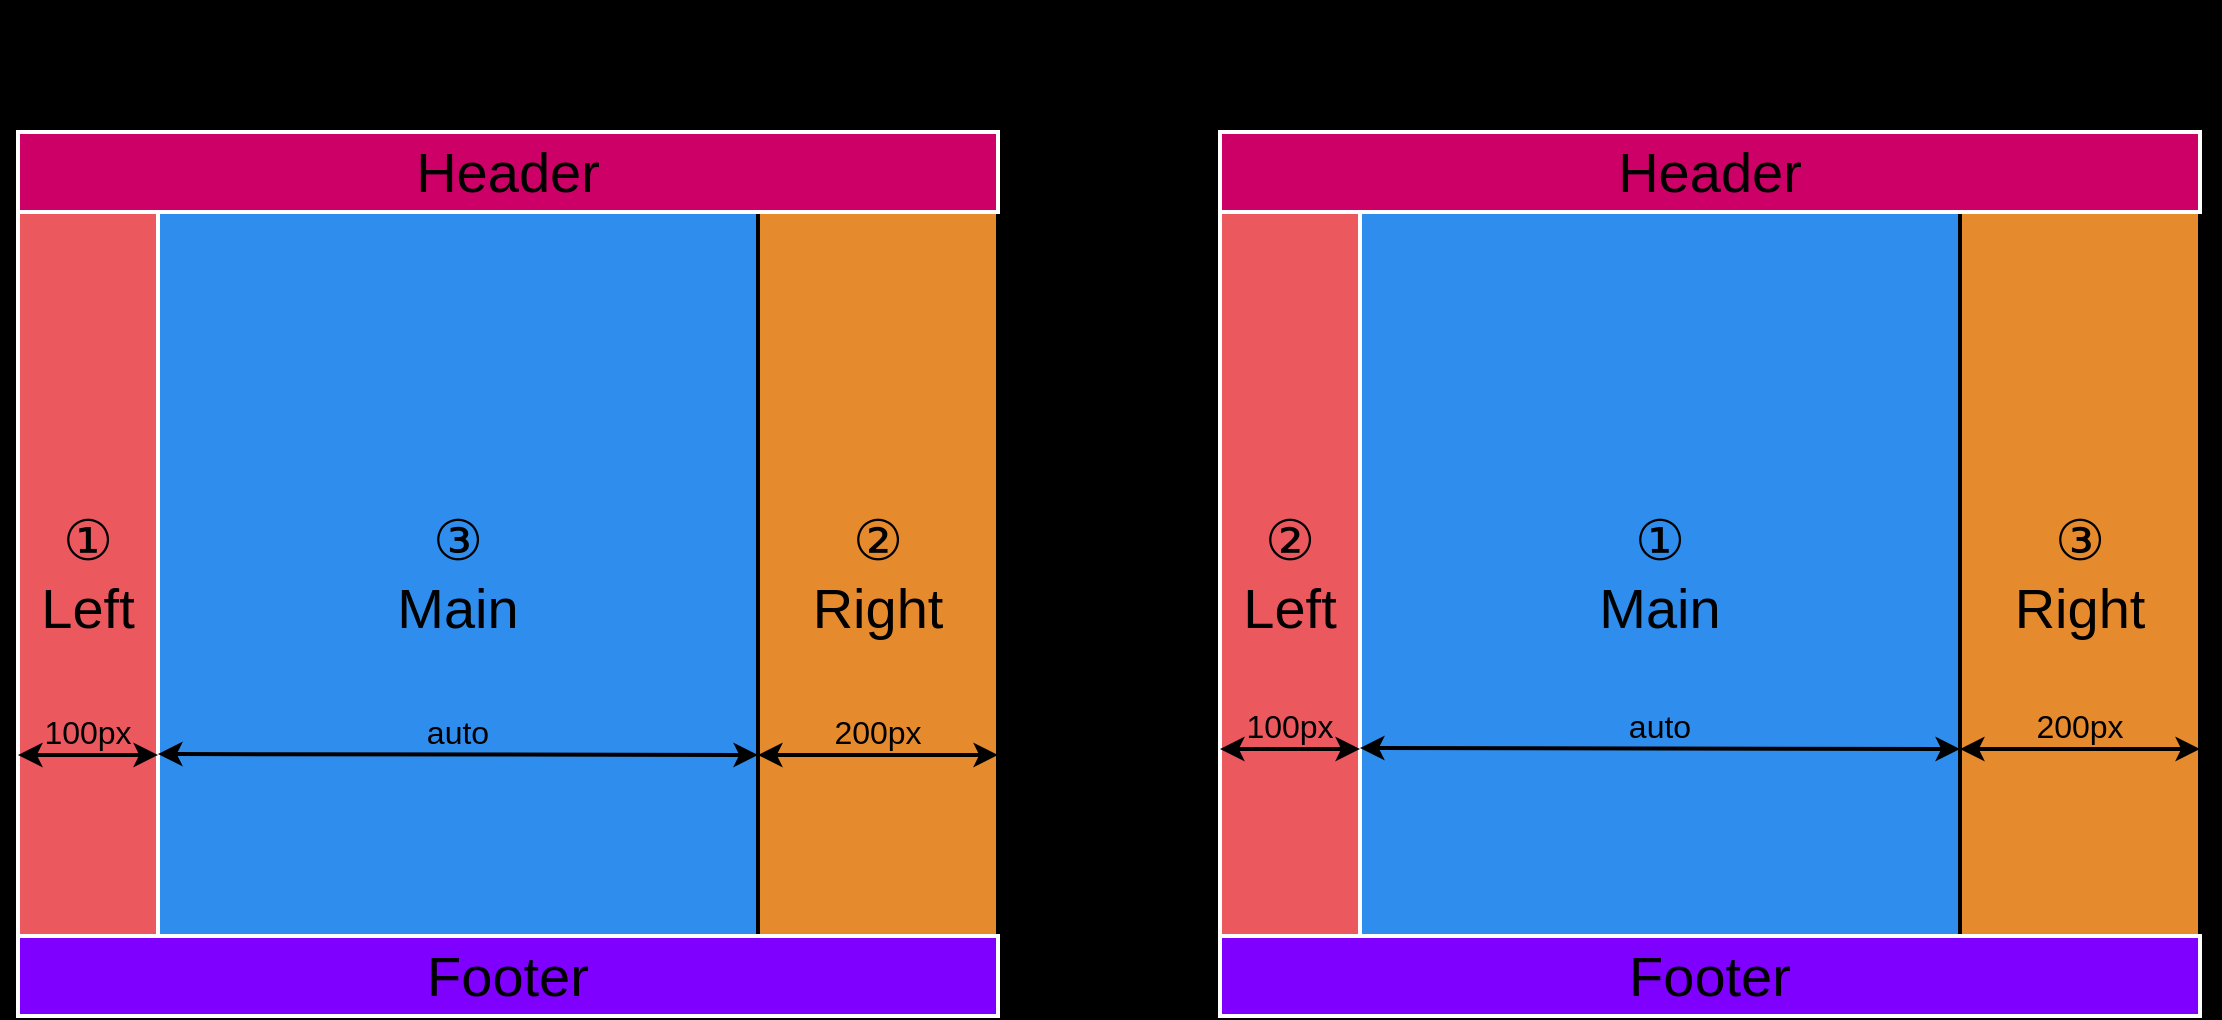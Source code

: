 <mxfile version="18.0.1" type="device"><diagram id="D2GMJwe04mmwSIWsyuYo" name="第 1 页"><mxGraphModel dx="2427" dy="1584" grid="0" gridSize="10" guides="1" tooltips="1" connect="1" arrows="1" fold="1" page="0" pageScale="1" pageWidth="1600" pageHeight="900" background="#000000" math="0" shadow="0"><root><mxCell id="0"/><mxCell id="1" parent="0"/><mxCell id="TPwzMzf4kAiKU-L_Dt64-2" value="&lt;font style=&quot;font-size: 28px;&quot;&gt;①&lt;br&gt;Left&lt;/font&gt;" style="rounded=0;whiteSpace=wrap;html=1;fillColor=#EB595F;strokeWidth=2;strokeColor=#FFFFFF;" vertex="1" parent="1"><mxGeometry x="160" y="120" width="70" height="362" as="geometry"/></mxCell><mxCell id="TPwzMzf4kAiKU-L_Dt64-3" value="&lt;font style=&quot;font-size: 28px;&quot;&gt;③&lt;br&gt;Main&lt;/font&gt;" style="rounded=0;whiteSpace=wrap;html=1;fillColor=#2F8EED;strokeWidth=2;gradientColor=none;strokeColor=#FFFFFF;" vertex="1" parent="1"><mxGeometry x="230" y="120" width="300" height="362" as="geometry"/></mxCell><mxCell id="TPwzMzf4kAiKU-L_Dt64-4" value="&lt;font style=&quot;font-size: 28px;&quot;&gt;②&lt;br&gt;Right&lt;/font&gt;" style="rounded=0;whiteSpace=wrap;html=1;fillColor=#E68A2E;strokeWidth=2;" vertex="1" parent="1"><mxGeometry x="530" y="120" width="120" height="362" as="geometry"/></mxCell><mxCell id="TPwzMzf4kAiKU-L_Dt64-6" value="&lt;font style=&quot;font-size: 34px;&quot;&gt;流体布局&lt;/font&gt;" style="text;html=1;strokeColor=none;fillColor=none;align=center;verticalAlign=middle;whiteSpace=wrap;rounded=0;fontSize=28;" vertex="1" parent="1"><mxGeometry x="329" y="20" width="142" height="30" as="geometry"/></mxCell><mxCell id="TPwzMzf4kAiKU-L_Dt64-7" value="&lt;font style=&quot;font-size: 28px;&quot;&gt;②&lt;br&gt;Left&lt;/font&gt;" style="rounded=0;whiteSpace=wrap;html=1;fillColor=#EB595F;strokeWidth=2;strokeColor=#FFFFFF;" vertex="1" parent="1"><mxGeometry x="761" y="120" width="70" height="362" as="geometry"/></mxCell><mxCell id="TPwzMzf4kAiKU-L_Dt64-8" value="&lt;font style=&quot;font-size: 28px;&quot;&gt;①&lt;br&gt;Main&lt;/font&gt;" style="rounded=0;whiteSpace=wrap;html=1;fillColor=#2F8EED;strokeWidth=2;gradientColor=none;strokeColor=#FFFFFF;" vertex="1" parent="1"><mxGeometry x="831" y="120" width="300" height="362" as="geometry"/></mxCell><mxCell id="TPwzMzf4kAiKU-L_Dt64-9" value="&lt;font style=&quot;font-size: 28px;&quot;&gt;③&lt;br&gt;Right&lt;/font&gt;" style="rounded=0;whiteSpace=wrap;html=1;fillColor=#E68A2E;strokeWidth=2;" vertex="1" parent="1"><mxGeometry x="1131" y="120" width="120" height="362" as="geometry"/></mxCell><mxCell id="TPwzMzf4kAiKU-L_Dt64-10" value="&lt;font style=&quot;font-size: 34px;&quot;&gt;圣杯布局&lt;/font&gt;" style="text;html=1;strokeColor=none;fillColor=none;align=center;verticalAlign=middle;whiteSpace=wrap;rounded=0;fontSize=28;" vertex="1" parent="1"><mxGeometry x="935" y="20" width="142" height="30" as="geometry"/></mxCell><mxCell id="TPwzMzf4kAiKU-L_Dt64-22" value="&lt;div style=&quot;&quot;&gt;&lt;br&gt;&lt;/div&gt;" style="endArrow=classic;startArrow=classic;html=1;rounded=0;fontSize=34;exitX=0;exitY=0.75;exitDx=0;exitDy=0;entryX=1;entryY=0.75;entryDx=0;entryDy=0;strokeWidth=2;labelBackgroundColor=none;align=center;verticalAlign=middle;horizontal=1;" edge="1" parent="1" target="TPwzMzf4kAiKU-L_Dt64-3"><mxGeometry width="50" height="50" relative="1" as="geometry"><mxPoint x="230" y="391" as="sourcePoint"/><mxPoint x="300" y="391" as="targetPoint"/></mxGeometry></mxCell><mxCell id="TPwzMzf4kAiKU-L_Dt64-23" value="&lt;div style=&quot;&quot;&gt;&lt;br&gt;&lt;/div&gt;" style="endArrow=classic;startArrow=classic;html=1;rounded=0;fontSize=34;exitX=0;exitY=0.75;exitDx=0;exitDy=0;entryX=1;entryY=0.75;entryDx=0;entryDy=0;strokeWidth=2;labelBackgroundColor=none;align=center;verticalAlign=middle;horizontal=1;" edge="1" parent="1" source="TPwzMzf4kAiKU-L_Dt64-4" target="TPwzMzf4kAiKU-L_Dt64-4"><mxGeometry width="50" height="50" relative="1" as="geometry"><mxPoint x="240" y="401" as="sourcePoint"/><mxPoint x="540" y="401.5" as="targetPoint"/></mxGeometry></mxCell><mxCell id="TPwzMzf4kAiKU-L_Dt64-11" value="&lt;div style=&quot;&quot;&gt;&lt;br&gt;&lt;/div&gt;" style="endArrow=classic;startArrow=classic;html=1;rounded=0;fontSize=34;exitX=0;exitY=0.75;exitDx=0;exitDy=0;entryX=0;entryY=0.75;entryDx=0;entryDy=0;strokeWidth=2;labelBackgroundColor=none;align=center;verticalAlign=middle;horizontal=1;" edge="1" parent="1" source="TPwzMzf4kAiKU-L_Dt64-2" target="TPwzMzf4kAiKU-L_Dt64-3"><mxGeometry width="50" height="50" relative="1" as="geometry"><mxPoint x="671" y="239" as="sourcePoint"/><mxPoint x="721" y="189" as="targetPoint"/></mxGeometry></mxCell><mxCell id="TPwzMzf4kAiKU-L_Dt64-14" value="100px" style="text;html=1;strokeColor=none;fillColor=none;align=center;verticalAlign=middle;whiteSpace=wrap;rounded=0;labelBackgroundColor=none;fontSize=16;" vertex="1" parent="1"><mxGeometry x="165" y="365" width="60" height="30" as="geometry"/></mxCell><mxCell id="TPwzMzf4kAiKU-L_Dt64-27" value="auto" style="text;html=1;strokeColor=none;fillColor=none;align=center;verticalAlign=middle;whiteSpace=wrap;rounded=0;labelBackgroundColor=none;fontSize=16;" vertex="1" parent="1"><mxGeometry x="350" y="365" width="60" height="30" as="geometry"/></mxCell><mxCell id="TPwzMzf4kAiKU-L_Dt64-28" value="200px" style="text;html=1;strokeColor=none;fillColor=none;align=center;verticalAlign=middle;whiteSpace=wrap;rounded=0;labelBackgroundColor=none;fontSize=16;" vertex="1" parent="1"><mxGeometry x="560" y="365" width="60" height="30" as="geometry"/></mxCell><mxCell id="TPwzMzf4kAiKU-L_Dt64-29" value="&lt;div style=&quot;&quot;&gt;&lt;br&gt;&lt;/div&gt;" style="endArrow=classic;startArrow=classic;html=1;rounded=0;fontSize=34;exitX=0;exitY=0.75;exitDx=0;exitDy=0;entryX=1;entryY=0.75;entryDx=0;entryDy=0;strokeWidth=2;labelBackgroundColor=none;align=center;verticalAlign=middle;horizontal=1;" edge="1" parent="1"><mxGeometry width="50" height="50" relative="1" as="geometry"><mxPoint x="831" y="388" as="sourcePoint"/><mxPoint x="1131" y="388.5" as="targetPoint"/></mxGeometry></mxCell><mxCell id="TPwzMzf4kAiKU-L_Dt64-30" value="&lt;div style=&quot;&quot;&gt;&lt;br&gt;&lt;/div&gt;" style="endArrow=classic;startArrow=classic;html=1;rounded=0;fontSize=34;exitX=0;exitY=0.75;exitDx=0;exitDy=0;entryX=1;entryY=0.75;entryDx=0;entryDy=0;strokeWidth=2;labelBackgroundColor=none;align=center;verticalAlign=middle;horizontal=1;" edge="1" parent="1"><mxGeometry width="50" height="50" relative="1" as="geometry"><mxPoint x="1131" y="388.5" as="sourcePoint"/><mxPoint x="1251" y="388.5" as="targetPoint"/></mxGeometry></mxCell><mxCell id="TPwzMzf4kAiKU-L_Dt64-31" value="&lt;div style=&quot;&quot;&gt;&lt;br&gt;&lt;/div&gt;" style="endArrow=classic;startArrow=classic;html=1;rounded=0;fontSize=34;exitX=0;exitY=0.75;exitDx=0;exitDy=0;entryX=0;entryY=0.75;entryDx=0;entryDy=0;strokeWidth=2;labelBackgroundColor=none;align=center;verticalAlign=middle;horizontal=1;" edge="1" parent="1"><mxGeometry width="50" height="50" relative="1" as="geometry"><mxPoint x="761" y="388.5" as="sourcePoint"/><mxPoint x="831" y="388.5" as="targetPoint"/></mxGeometry></mxCell><mxCell id="TPwzMzf4kAiKU-L_Dt64-32" value="100px" style="text;html=1;strokeColor=none;fillColor=none;align=center;verticalAlign=middle;whiteSpace=wrap;rounded=0;labelBackgroundColor=none;fontSize=16;" vertex="1" parent="1"><mxGeometry x="766" y="362" width="60" height="30" as="geometry"/></mxCell><mxCell id="TPwzMzf4kAiKU-L_Dt64-33" value="auto" style="text;html=1;strokeColor=none;fillColor=none;align=center;verticalAlign=middle;whiteSpace=wrap;rounded=0;labelBackgroundColor=none;fontSize=16;" vertex="1" parent="1"><mxGeometry x="951" y="362" width="60" height="30" as="geometry"/></mxCell><mxCell id="TPwzMzf4kAiKU-L_Dt64-34" value="200px" style="text;html=1;strokeColor=none;fillColor=none;align=center;verticalAlign=middle;whiteSpace=wrap;rounded=0;labelBackgroundColor=none;fontSize=16;" vertex="1" parent="1"><mxGeometry x="1161" y="362" width="60" height="30" as="geometry"/></mxCell><mxCell id="TPwzMzf4kAiKU-L_Dt64-35" value="&lt;font style=&quot;font-size: 28px;&quot;&gt;Header&lt;/font&gt;" style="rounded=0;whiteSpace=wrap;html=1;fillColor=#CC0066;strokeWidth=2;strokeColor=#FFFFFF;verticalAlign=middle;" vertex="1" parent="1"><mxGeometry x="160" y="80" width="490" height="40" as="geometry"/></mxCell><mxCell id="TPwzMzf4kAiKU-L_Dt64-36" value="&lt;font style=&quot;font-size: 28px;&quot;&gt;Footer&lt;/font&gt;" style="rounded=0;whiteSpace=wrap;html=1;fillColor=#7F00FF;strokeWidth=2;strokeColor=#FFFFFF;verticalAlign=middle;" vertex="1" parent="1"><mxGeometry x="160" y="482" width="490" height="40" as="geometry"/></mxCell><mxCell id="TPwzMzf4kAiKU-L_Dt64-41" value="&lt;font style=&quot;font-size: 28px;&quot;&gt;Header&lt;/font&gt;" style="rounded=0;whiteSpace=wrap;html=1;fillColor=#CC0066;strokeWidth=2;strokeColor=#FFFFFF;verticalAlign=middle;" vertex="1" parent="1"><mxGeometry x="761" y="80" width="490" height="40" as="geometry"/></mxCell><mxCell id="TPwzMzf4kAiKU-L_Dt64-42" value="&lt;font style=&quot;font-size: 28px;&quot;&gt;Footer&lt;/font&gt;" style="rounded=0;whiteSpace=wrap;html=1;fillColor=#7F00FF;strokeWidth=2;strokeColor=#FFFFFF;verticalAlign=middle;" vertex="1" parent="1"><mxGeometry x="761" y="482" width="490" height="40" as="geometry"/></mxCell></root></mxGraphModel></diagram></mxfile>